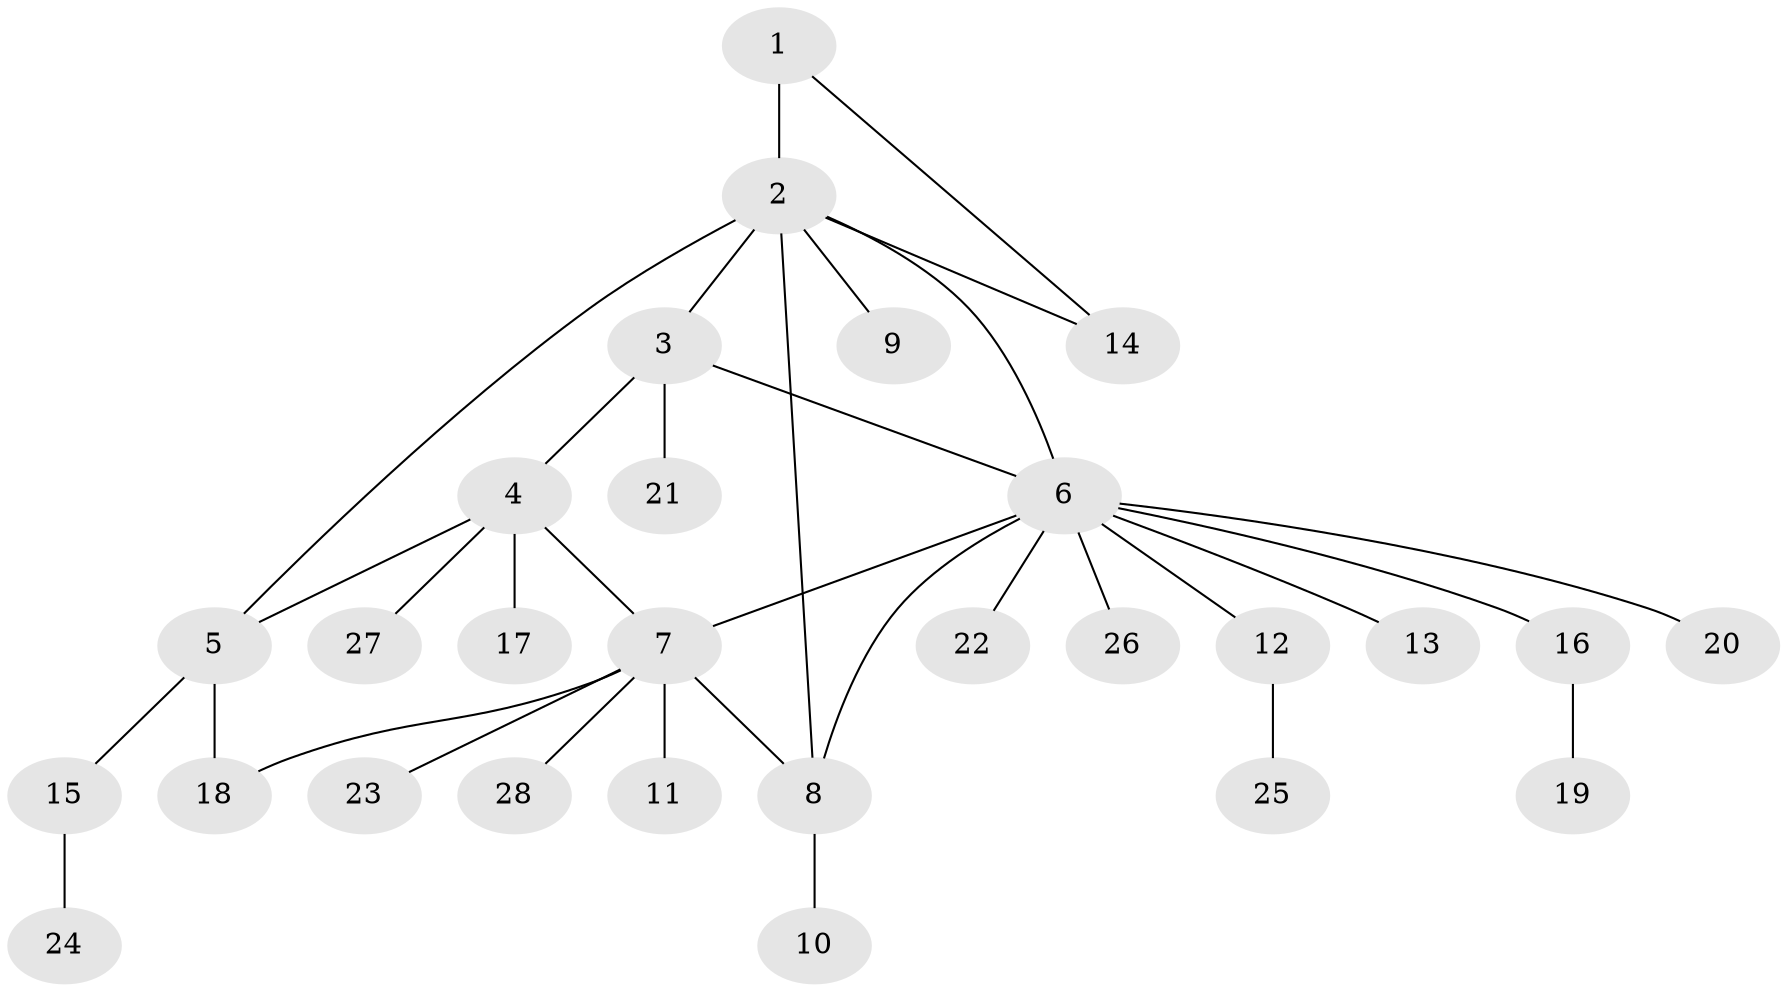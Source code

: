 // original degree distribution, {7: 0.019230769230769232, 3: 0.11538461538461539, 5: 0.019230769230769232, 6: 0.057692307692307696, 11: 0.019230769230769232, 8: 0.019230769230769232, 4: 0.019230769230769232, 2: 0.21153846153846154, 1: 0.5192307692307693}
// Generated by graph-tools (version 1.1) at 2025/37/03/09/25 02:37:18]
// undirected, 28 vertices, 34 edges
graph export_dot {
graph [start="1"]
  node [color=gray90,style=filled];
  1;
  2;
  3;
  4;
  5;
  6;
  7;
  8;
  9;
  10;
  11;
  12;
  13;
  14;
  15;
  16;
  17;
  18;
  19;
  20;
  21;
  22;
  23;
  24;
  25;
  26;
  27;
  28;
  1 -- 2 [weight=5.0];
  1 -- 14 [weight=1.0];
  2 -- 3 [weight=1.0];
  2 -- 5 [weight=2.0];
  2 -- 6 [weight=1.0];
  2 -- 8 [weight=3.0];
  2 -- 9 [weight=1.0];
  2 -- 14 [weight=1.0];
  3 -- 4 [weight=1.0];
  3 -- 6 [weight=1.0];
  3 -- 21 [weight=1.0];
  4 -- 5 [weight=1.0];
  4 -- 7 [weight=1.0];
  4 -- 17 [weight=1.0];
  4 -- 27 [weight=1.0];
  5 -- 15 [weight=1.0];
  5 -- 18 [weight=1.0];
  6 -- 7 [weight=1.0];
  6 -- 8 [weight=1.0];
  6 -- 12 [weight=1.0];
  6 -- 13 [weight=1.0];
  6 -- 16 [weight=1.0];
  6 -- 20 [weight=1.0];
  6 -- 22 [weight=1.0];
  6 -- 26 [weight=1.0];
  7 -- 8 [weight=1.0];
  7 -- 11 [weight=1.0];
  7 -- 18 [weight=1.0];
  7 -- 23 [weight=1.0];
  7 -- 28 [weight=1.0];
  8 -- 10 [weight=1.0];
  12 -- 25 [weight=1.0];
  15 -- 24 [weight=1.0];
  16 -- 19 [weight=1.0];
}
